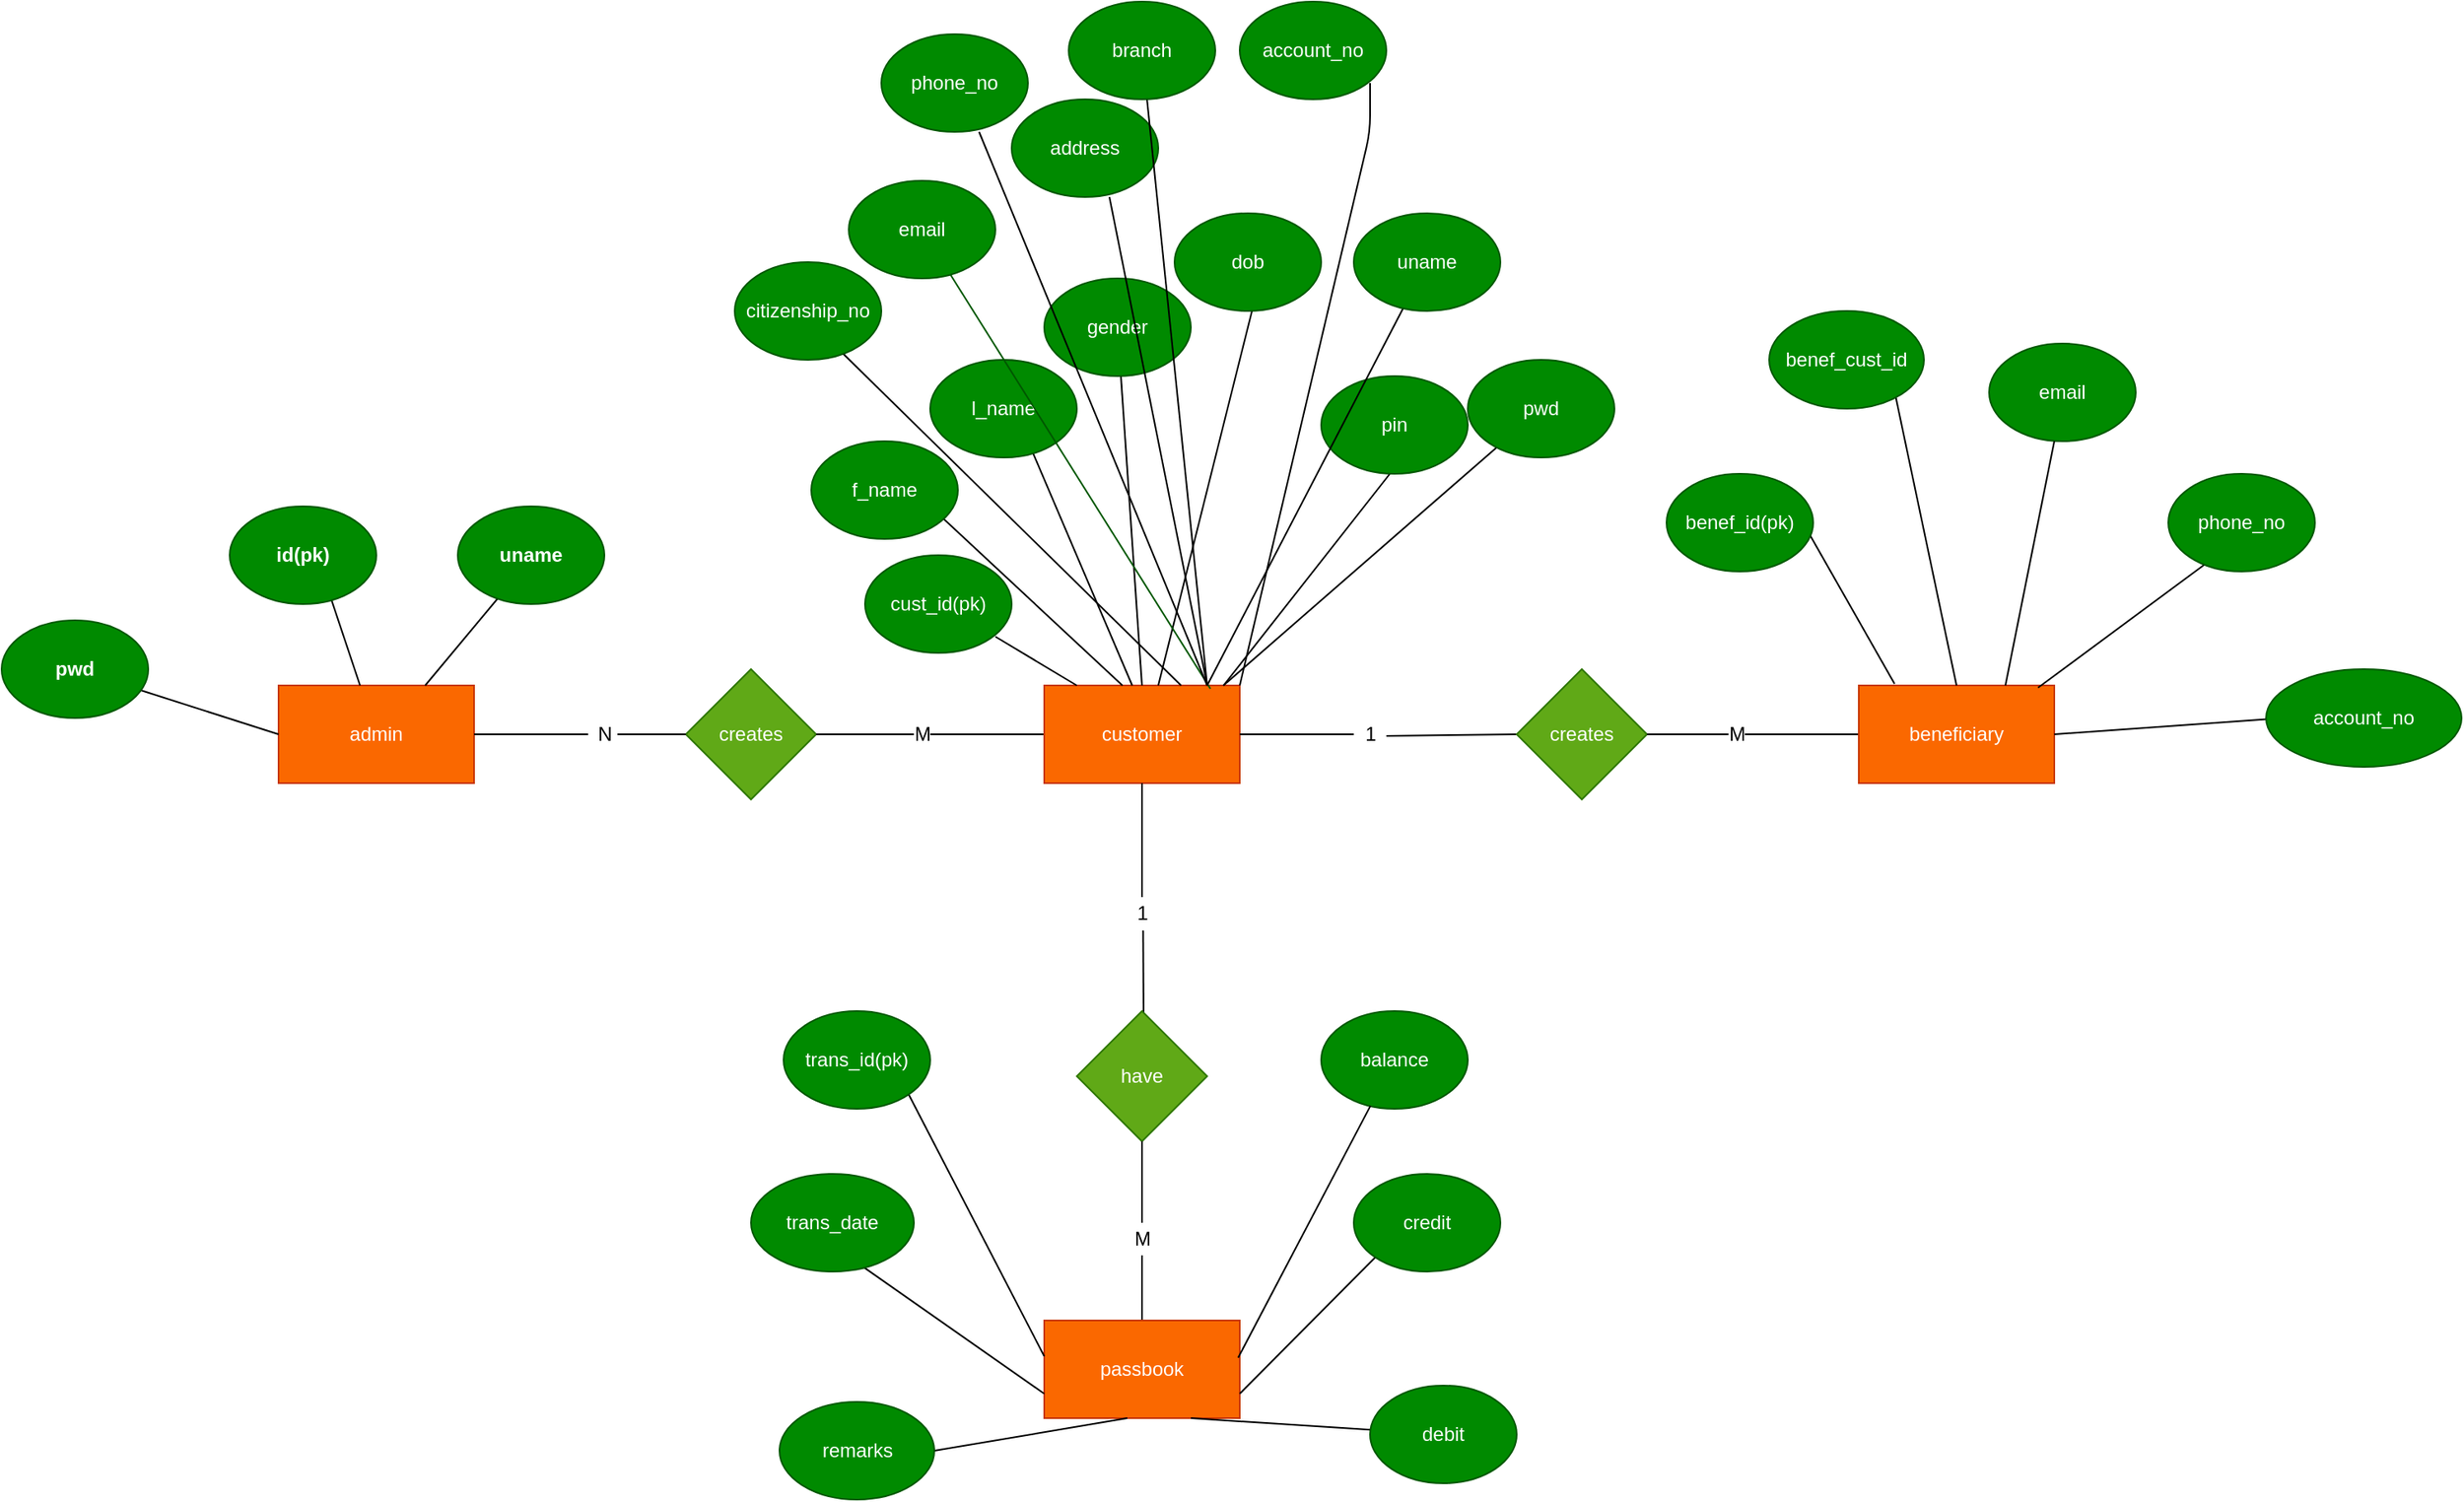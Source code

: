<mxfile version="13.6.4" type="device"><diagram id="WlPWT583VnB6tohDFdqJ" name="Page-1"><mxGraphModel dx="1967" dy="1655" grid="1" gridSize="10" guides="0" tooltips="1" connect="1" arrows="1" fold="1" page="1" pageScale="1" pageWidth="850" pageHeight="1100" math="0" shadow="0"><root><mxCell id="0"/><mxCell id="1" parent="0"/><mxCell id="b4pPH5HggKSGvBkbVyIG-15" value="admin" style="rounded=0;whiteSpace=wrap;html=1;fillColor=#fa6800;strokeColor=#C73500;fontColor=#ffffff;" vertex="1" parent="1"><mxGeometry x="-490" y="200" width="120" height="60" as="geometry"/></mxCell><mxCell id="b4pPH5HggKSGvBkbVyIG-16" value="" style="endArrow=none;html=1;" edge="1" parent="1"><mxGeometry width="50" height="50" relative="1" as="geometry"><mxPoint x="-400" y="200" as="sourcePoint"/><mxPoint x="-350" y="140" as="targetPoint"/></mxGeometry></mxCell><mxCell id="b4pPH5HggKSGvBkbVyIG-17" value="" style="endArrow=none;html=1;" edge="1" parent="1" target="b4pPH5HggKSGvBkbVyIG-15"><mxGeometry width="50" height="50" relative="1" as="geometry"><mxPoint x="-460" y="140" as="sourcePoint"/><mxPoint x="-60" y="280" as="targetPoint"/></mxGeometry></mxCell><mxCell id="b4pPH5HggKSGvBkbVyIG-18" value="&lt;b&gt;id(pk)&lt;/b&gt;" style="ellipse;whiteSpace=wrap;html=1;fillColor=#008a00;strokeColor=#005700;fontColor=#ffffff;" vertex="1" parent="1"><mxGeometry x="-520" y="90" width="90" height="60" as="geometry"/></mxCell><mxCell id="b4pPH5HggKSGvBkbVyIG-19" value="&lt;b&gt;uname&lt;/b&gt;" style="ellipse;whiteSpace=wrap;html=1;fillColor=#008a00;strokeColor=#005700;fontColor=#ffffff;" vertex="1" parent="1"><mxGeometry x="-380" y="90" width="90" height="60" as="geometry"/></mxCell><mxCell id="b4pPH5HggKSGvBkbVyIG-20" value="" style="endArrow=none;html=1;" edge="1" parent="1" target="b4pPH5HggKSGvBkbVyIG-21"><mxGeometry width="50" height="50" relative="1" as="geometry"><mxPoint x="-490" y="230" as="sourcePoint"/><mxPoint x="-490" y="223" as="targetPoint"/></mxGeometry></mxCell><mxCell id="b4pPH5HggKSGvBkbVyIG-21" value="&lt;b&gt;pwd&lt;/b&gt;" style="ellipse;whiteSpace=wrap;html=1;fillColor=#008a00;strokeColor=#005700;fontColor=#ffffff;" vertex="1" parent="1"><mxGeometry x="-660" y="160" width="90" height="60" as="geometry"/></mxCell><mxCell id="b4pPH5HggKSGvBkbVyIG-22" value="creates" style="rhombus;whiteSpace=wrap;html=1;strokeColor=#2D7600;fillColor=#60a917;fontColor=#ffffff;" vertex="1" parent="1"><mxGeometry x="-240" y="190" width="80" height="80" as="geometry"/></mxCell><mxCell id="b4pPH5HggKSGvBkbVyIG-23" value="" style="endArrow=none;html=1;exitX=1;exitY=0.5;exitDx=0;exitDy=0;" edge="1" parent="1" source="b4pPH5HggKSGvBkbVyIG-15"><mxGeometry width="50" height="50" relative="1" as="geometry"><mxPoint x="-230" y="340" as="sourcePoint"/><mxPoint x="-300" y="230" as="targetPoint"/></mxGeometry></mxCell><mxCell id="b4pPH5HggKSGvBkbVyIG-24" value="N" style="text;html=1;align=center;verticalAlign=middle;resizable=0;points=[];autosize=1;" vertex="1" parent="1"><mxGeometry x="-300" y="220" width="20" height="20" as="geometry"/></mxCell><mxCell id="b4pPH5HggKSGvBkbVyIG-25" value="" style="endArrow=none;html=1;entryX=0;entryY=0.5;entryDx=0;entryDy=0;" edge="1" parent="1" target="b4pPH5HggKSGvBkbVyIG-22"><mxGeometry width="50" height="50" relative="1" as="geometry"><mxPoint x="-282" y="230" as="sourcePoint"/><mxPoint x="-180" y="290" as="targetPoint"/></mxGeometry></mxCell><mxCell id="b4pPH5HggKSGvBkbVyIG-26" value="" style="endArrow=none;html=1;exitX=1;exitY=0.5;exitDx=0;exitDy=0;" edge="1" parent="1" source="b4pPH5HggKSGvBkbVyIG-22"><mxGeometry width="50" height="50" relative="1" as="geometry"><mxPoint x="-360" y="340" as="sourcePoint"/><mxPoint x="-100" y="230" as="targetPoint"/></mxGeometry></mxCell><mxCell id="b4pPH5HggKSGvBkbVyIG-27" value="M" style="text;html=1;align=center;verticalAlign=middle;resizable=0;points=[];autosize=1;" vertex="1" parent="1"><mxGeometry x="-110" y="220" width="30" height="20" as="geometry"/></mxCell><mxCell id="b4pPH5HggKSGvBkbVyIG-28" value="" style="endArrow=none;html=1;" edge="1" parent="1"><mxGeometry width="50" height="50" relative="1" as="geometry"><mxPoint x="-90" y="230" as="sourcePoint"/><mxPoint y="230" as="targetPoint"/><Array as="points"/></mxGeometry></mxCell><mxCell id="b4pPH5HggKSGvBkbVyIG-30" value="customer" style="rounded=0;whiteSpace=wrap;html=1;strokeColor=#C73500;fillColor=#fa6800;fontColor=#ffffff;" vertex="1" parent="1"><mxGeometry x="-20" y="200" width="120" height="60" as="geometry"/></mxCell><mxCell id="b4pPH5HggKSGvBkbVyIG-32" value="" style="endArrow=none;html=1;" edge="1" parent="1"><mxGeometry width="50" height="50" relative="1" as="geometry"><mxPoint y="200" as="sourcePoint"/><mxPoint x="-50" y="170" as="targetPoint"/></mxGeometry></mxCell><mxCell id="b4pPH5HggKSGvBkbVyIG-33" value="cust_id(pk)" style="ellipse;whiteSpace=wrap;html=1;strokeColor=#005700;fillColor=#008a00;fontColor=#ffffff;" vertex="1" parent="1"><mxGeometry x="-130" y="120" width="90" height="60" as="geometry"/></mxCell><mxCell id="b4pPH5HggKSGvBkbVyIG-34" value="" style="endArrow=none;html=1;" edge="1" parent="1"><mxGeometry width="50" height="50" relative="1" as="geometry"><mxPoint x="-90" y="90" as="sourcePoint"/><mxPoint x="28" y="200" as="targetPoint"/></mxGeometry></mxCell><mxCell id="b4pPH5HggKSGvBkbVyIG-35" value="f_name" style="ellipse;whiteSpace=wrap;html=1;strokeColor=#005700;fillColor=#008a00;fontColor=#ffffff;" vertex="1" parent="1"><mxGeometry x="-163" y="50" width="90" height="60" as="geometry"/></mxCell><mxCell id="b4pPH5HggKSGvBkbVyIG-36" value="" style="endArrow=none;html=1;" edge="1" parent="1"><mxGeometry width="50" height="50" relative="1" as="geometry"><mxPoint x="34" y="200" as="sourcePoint"/><mxPoint x="-30" y="50" as="targetPoint"/></mxGeometry></mxCell><mxCell id="b4pPH5HggKSGvBkbVyIG-37" value="l_name" style="ellipse;whiteSpace=wrap;html=1;strokeColor=#005700;fillColor=#008a00;fontColor=#ffffff;" vertex="1" parent="1"><mxGeometry x="-90" width="90" height="60" as="geometry"/></mxCell><mxCell id="b4pPH5HggKSGvBkbVyIG-38" value="" style="endArrow=none;html=1;exitX=0.5;exitY=0;exitDx=0;exitDy=0;" edge="1" parent="1" source="b4pPH5HggKSGvBkbVyIG-30" target="b4pPH5HggKSGvBkbVyIG-39"><mxGeometry width="50" height="50" relative="1" as="geometry"><mxPoint x="-360" y="270" as="sourcePoint"/><mxPoint x="60" y="90" as="targetPoint"/></mxGeometry></mxCell><mxCell id="b4pPH5HggKSGvBkbVyIG-39" value="gender" style="ellipse;whiteSpace=wrap;html=1;fillColor=#008a00;strokeColor=#005700;fontColor=#ffffff;" vertex="1" parent="1"><mxGeometry x="-20" y="-50" width="90" height="60" as="geometry"/></mxCell><mxCell id="b4pPH5HggKSGvBkbVyIG-40" value="" style="endArrow=none;html=1;" edge="1" parent="1"><mxGeometry width="50" height="50" relative="1" as="geometry"><mxPoint x="110" y="-40" as="sourcePoint"/><mxPoint x="50" y="200" as="targetPoint"/></mxGeometry></mxCell><mxCell id="b4pPH5HggKSGvBkbVyIG-41" value="dob" style="ellipse;whiteSpace=wrap;html=1;strokeColor=#005700;fillColor=#008a00;fontColor=#ffffff;" vertex="1" parent="1"><mxGeometry x="60" y="-90" width="90" height="60" as="geometry"/></mxCell><mxCell id="b4pPH5HggKSGvBkbVyIG-42" value="" style="endArrow=none;html=1;" edge="1" parent="1"><mxGeometry width="50" height="50" relative="1" as="geometry"><mxPoint x="-160" y="-20" as="sourcePoint"/><mxPoint x="64" y="200" as="targetPoint"/></mxGeometry></mxCell><mxCell id="b4pPH5HggKSGvBkbVyIG-43" value="citizenship_no" style="ellipse;whiteSpace=wrap;html=1;strokeColor=#005700;fillColor=#008a00;fontColor=#ffffff;" vertex="1" parent="1"><mxGeometry x="-210" y="-60" width="90" height="60" as="geometry"/></mxCell><mxCell id="b4pPH5HggKSGvBkbVyIG-44" value="" style="endArrow=none;html=1;exitX=0.85;exitY=0.033;exitDx=0;exitDy=0;exitPerimeter=0;fillColor=#008a00;strokeColor=#005700;" edge="1" parent="1" source="b4pPH5HggKSGvBkbVyIG-30" target="b4pPH5HggKSGvBkbVyIG-45"><mxGeometry width="50" height="50" relative="1" as="geometry"><mxPoint x="-70" y="-70" as="sourcePoint"/><mxPoint x="80" y="200" as="targetPoint"/></mxGeometry></mxCell><mxCell id="b4pPH5HggKSGvBkbVyIG-45" value="email" style="ellipse;whiteSpace=wrap;html=1;fillColor=#008a00;strokeColor=#005700;fontColor=#ffffff;" vertex="1" parent="1"><mxGeometry x="-140" y="-110" width="90" height="60" as="geometry"/></mxCell><mxCell id="b4pPH5HggKSGvBkbVyIG-51" value="" style="endArrow=none;html=1;" edge="1" parent="1"><mxGeometry width="50" height="50" relative="1" as="geometry"><mxPoint x="80" y="200" as="sourcePoint"/><mxPoint x="-60" y="-140" as="targetPoint"/></mxGeometry></mxCell><mxCell id="b4pPH5HggKSGvBkbVyIG-52" value="phone_no" style="ellipse;whiteSpace=wrap;html=1;strokeColor=#005700;fillColor=#008a00;fontColor=#ffffff;" vertex="1" parent="1"><mxGeometry x="-120" y="-200" width="90" height="60" as="geometry"/></mxCell><mxCell id="b4pPH5HggKSGvBkbVyIG-53" value="address" style="ellipse;whiteSpace=wrap;html=1;strokeColor=#005700;fillColor=#008a00;fontColor=#ffffff;" vertex="1" parent="1"><mxGeometry x="-40" y="-160" width="90" height="60" as="geometry"/></mxCell><mxCell id="b4pPH5HggKSGvBkbVyIG-54" value="" style="endArrow=none;html=1;" edge="1" parent="1"><mxGeometry width="50" height="50" relative="1" as="geometry"><mxPoint x="80" y="200" as="sourcePoint"/><mxPoint x="20" y="-100" as="targetPoint"/></mxGeometry></mxCell><mxCell id="b4pPH5HggKSGvBkbVyIG-55" value="" style="endArrow=none;html=1;" edge="1" parent="1" target="b4pPH5HggKSGvBkbVyIG-56"><mxGeometry width="50" height="50" relative="1" as="geometry"><mxPoint x="80" y="200" as="sourcePoint"/><mxPoint x="90" y="-110" as="targetPoint"/></mxGeometry></mxCell><mxCell id="b4pPH5HggKSGvBkbVyIG-56" value="branch" style="ellipse;whiteSpace=wrap;html=1;fillColor=#008a00;strokeColor=#005700;fontColor=#ffffff;" vertex="1" parent="1"><mxGeometry x="-5" y="-220" width="90" height="60" as="geometry"/></mxCell><mxCell id="b4pPH5HggKSGvBkbVyIG-57" value="" style="endArrow=none;html=1;exitX=1;exitY=0;exitDx=0;exitDy=0;" edge="1" parent="1" source="b4pPH5HggKSGvBkbVyIG-30"><mxGeometry width="50" height="50" relative="1" as="geometry"><mxPoint x="-360" y="50" as="sourcePoint"/><mxPoint x="180" y="-170" as="targetPoint"/><Array as="points"><mxPoint x="180" y="-140"/></Array></mxGeometry></mxCell><mxCell id="b4pPH5HggKSGvBkbVyIG-58" value="account_no" style="ellipse;whiteSpace=wrap;html=1;strokeColor=#005700;fillColor=#008a00;fontColor=#ffffff;" vertex="1" parent="1"><mxGeometry x="100" y="-220" width="90" height="60" as="geometry"/></mxCell><mxCell id="b4pPH5HggKSGvBkbVyIG-59" value="" style="endArrow=none;html=1;exitX=0.917;exitY=0;exitDx=0;exitDy=0;exitPerimeter=0;" edge="1" parent="1" source="b4pPH5HggKSGvBkbVyIG-30"><mxGeometry width="50" height="50" relative="1" as="geometry"><mxPoint x="-90" y="50" as="sourcePoint"/><mxPoint x="200" y="60" as="targetPoint"/></mxGeometry></mxCell><mxCell id="b4pPH5HggKSGvBkbVyIG-60" value="pin" style="ellipse;whiteSpace=wrap;html=1;strokeColor=#005700;fillColor=#008a00;fontColor=#ffffff;" vertex="1" parent="1"><mxGeometry x="150" y="10" width="90" height="60" as="geometry"/></mxCell><mxCell id="b4pPH5HggKSGvBkbVyIG-61" value="" style="endArrow=none;html=1;" edge="1" parent="1" target="b4pPH5HggKSGvBkbVyIG-62"><mxGeometry width="50" height="50" relative="1" as="geometry"><mxPoint x="80" y="200" as="sourcePoint"/><mxPoint x="210" y="-70" as="targetPoint"/></mxGeometry></mxCell><mxCell id="b4pPH5HggKSGvBkbVyIG-62" value="uname" style="ellipse;whiteSpace=wrap;html=1;fillColor=#008a00;strokeColor=#005700;fontColor=#ffffff;" vertex="1" parent="1"><mxGeometry x="170" y="-90" width="90" height="60" as="geometry"/></mxCell><mxCell id="b4pPH5HggKSGvBkbVyIG-63" value="" style="endArrow=none;html=1;" edge="1" parent="1" target="b4pPH5HggKSGvBkbVyIG-64"><mxGeometry width="50" height="50" relative="1" as="geometry"><mxPoint x="90" y="200" as="sourcePoint"/><mxPoint x="280" y="30" as="targetPoint"/></mxGeometry></mxCell><mxCell id="b4pPH5HggKSGvBkbVyIG-64" value="pwd" style="ellipse;whiteSpace=wrap;html=1;fillColor=#008a00;strokeColor=#005700;fontColor=#ffffff;" vertex="1" parent="1"><mxGeometry x="240" width="90" height="60" as="geometry"/></mxCell><mxCell id="b4pPH5HggKSGvBkbVyIG-65" value="" style="endArrow=none;html=1;exitX=1;exitY=0.5;exitDx=0;exitDy=0;" edge="1" parent="1" source="b4pPH5HggKSGvBkbVyIG-30"><mxGeometry width="50" height="50" relative="1" as="geometry"><mxPoint x="-90" y="170" as="sourcePoint"/><mxPoint x="170" y="230" as="targetPoint"/></mxGeometry></mxCell><mxCell id="b4pPH5HggKSGvBkbVyIG-66" value="1" style="text;html=1;align=center;verticalAlign=middle;resizable=0;points=[];autosize=1;" vertex="1" parent="1"><mxGeometry x="170" y="220" width="20" height="20" as="geometry"/></mxCell><mxCell id="b4pPH5HggKSGvBkbVyIG-68" value="" style="endArrow=none;html=1;entryX=1;entryY=0.55;entryDx=0;entryDy=0;entryPerimeter=0;" edge="1" parent="1" target="b4pPH5HggKSGvBkbVyIG-66"><mxGeometry width="50" height="50" relative="1" as="geometry"><mxPoint x="270" y="230" as="sourcePoint"/><mxPoint x="170" y="370" as="targetPoint"/></mxGeometry></mxCell><mxCell id="b4pPH5HggKSGvBkbVyIG-69" value="creates" style="rhombus;whiteSpace=wrap;html=1;strokeColor=#2D7600;fillColor=#60a917;fontColor=#ffffff;" vertex="1" parent="1"><mxGeometry x="270" y="190" width="80" height="80" as="geometry"/></mxCell><mxCell id="b4pPH5HggKSGvBkbVyIG-70" value="" style="endArrow=none;html=1;exitX=1;exitY=0.5;exitDx=0;exitDy=0;" edge="1" parent="1" source="b4pPH5HggKSGvBkbVyIG-69"><mxGeometry width="50" height="50" relative="1" as="geometry"><mxPoint x="-90" y="260" as="sourcePoint"/><mxPoint x="400" y="230" as="targetPoint"/></mxGeometry></mxCell><mxCell id="b4pPH5HggKSGvBkbVyIG-71" value="M" style="text;html=1;align=center;verticalAlign=middle;resizable=0;points=[];autosize=1;" vertex="1" parent="1"><mxGeometry x="390" y="220" width="30" height="20" as="geometry"/></mxCell><mxCell id="b4pPH5HggKSGvBkbVyIG-72" value="" style="endArrow=none;html=1;" edge="1" parent="1"><mxGeometry width="50" height="50" relative="1" as="geometry"><mxPoint x="410" y="230" as="sourcePoint"/><mxPoint x="480" y="230" as="targetPoint"/></mxGeometry></mxCell><mxCell id="b4pPH5HggKSGvBkbVyIG-74" value="beneficiary" style="rounded=0;whiteSpace=wrap;html=1;strokeColor=#C73500;fillColor=#fa6800;fontColor=#ffffff;" vertex="1" parent="1"><mxGeometry x="480" y="200" width="120" height="60" as="geometry"/></mxCell><mxCell id="b4pPH5HggKSGvBkbVyIG-75" value="" style="endArrow=none;html=1;exitX=0.183;exitY=-0.017;exitDx=0;exitDy=0;exitPerimeter=0;" edge="1" parent="1" source="b4pPH5HggKSGvBkbVyIG-74"><mxGeometry width="50" height="50" relative="1" as="geometry"><mxPoint x="360" y="140" as="sourcePoint"/><mxPoint x="440" y="90" as="targetPoint"/></mxGeometry></mxCell><mxCell id="b4pPH5HggKSGvBkbVyIG-76" value="email" style="ellipse;whiteSpace=wrap;html=1;strokeColor=#005700;fillColor=#008a00;fontColor=#ffffff;" vertex="1" parent="1"><mxGeometry x="560" y="-10" width="90" height="60" as="geometry"/></mxCell><mxCell id="b4pPH5HggKSGvBkbVyIG-77" value="" style="endArrow=none;html=1;exitX=0.5;exitY=0;exitDx=0;exitDy=0;" edge="1" parent="1" source="b4pPH5HggKSGvBkbVyIG-74"><mxGeometry width="50" height="50" relative="1" as="geometry"><mxPoint x="360" y="140" as="sourcePoint"/><mxPoint x="500" y="10" as="targetPoint"/></mxGeometry></mxCell><mxCell id="b4pPH5HggKSGvBkbVyIG-78" value="benef_cust_id" style="ellipse;whiteSpace=wrap;html=1;strokeColor=#005700;fillColor=#008a00;fontColor=#ffffff;" vertex="1" parent="1"><mxGeometry x="425" y="-30" width="95" height="60" as="geometry"/></mxCell><mxCell id="b4pPH5HggKSGvBkbVyIG-79" value="" style="endArrow=none;html=1;exitX=0.75;exitY=0;exitDx=0;exitDy=0;" edge="1" parent="1" source="b4pPH5HggKSGvBkbVyIG-74"><mxGeometry width="50" height="50" relative="1" as="geometry"><mxPoint x="360" y="140" as="sourcePoint"/><mxPoint x="600" y="50" as="targetPoint"/></mxGeometry></mxCell><mxCell id="b4pPH5HggKSGvBkbVyIG-80" value="benef_id(pk)" style="ellipse;whiteSpace=wrap;html=1;strokeColor=#005700;fillColor=#008a00;fontColor=#ffffff;" vertex="1" parent="1"><mxGeometry x="362" y="70" width="90" height="60" as="geometry"/></mxCell><mxCell id="b4pPH5HggKSGvBkbVyIG-81" value="" style="endArrow=none;html=1;exitX=0.917;exitY=0.023;exitDx=0;exitDy=0;exitPerimeter=0;" edge="1" parent="1" source="b4pPH5HggKSGvBkbVyIG-74"><mxGeometry width="50" height="50" relative="1" as="geometry"><mxPoint x="360" y="140" as="sourcePoint"/><mxPoint x="700" y="120" as="targetPoint"/></mxGeometry></mxCell><mxCell id="b4pPH5HggKSGvBkbVyIG-82" value="phone_no" style="ellipse;whiteSpace=wrap;html=1;strokeColor=#005700;fillColor=#008a00;fontColor=#ffffff;" vertex="1" parent="1"><mxGeometry x="670" y="70" width="90" height="60" as="geometry"/></mxCell><mxCell id="b4pPH5HggKSGvBkbVyIG-83" value="" style="endArrow=none;html=1;exitX=1;exitY=0.5;exitDx=0;exitDy=0;" edge="1" parent="1" source="b4pPH5HggKSGvBkbVyIG-74"><mxGeometry width="50" height="50" relative="1" as="geometry"><mxPoint x="560" y="190" as="sourcePoint"/><mxPoint x="740" y="220" as="targetPoint"/></mxGeometry></mxCell><mxCell id="b4pPH5HggKSGvBkbVyIG-84" value="account_no" style="ellipse;whiteSpace=wrap;html=1;strokeColor=#005700;fillColor=#008a00;fontColor=#ffffff;" vertex="1" parent="1"><mxGeometry x="730" y="190" width="120" height="60" as="geometry"/></mxCell><mxCell id="b4pPH5HggKSGvBkbVyIG-85" value="" style="endArrow=none;html=1;exitX=0.5;exitY=1;exitDx=0;exitDy=0;" edge="1" parent="1" source="b4pPH5HggKSGvBkbVyIG-30"><mxGeometry width="50" height="50" relative="1" as="geometry"><mxPoint x="250" y="370" as="sourcePoint"/><mxPoint x="40" y="330" as="targetPoint"/></mxGeometry></mxCell><mxCell id="b4pPH5HggKSGvBkbVyIG-86" value="1" style="text;html=1;align=center;verticalAlign=middle;resizable=0;points=[];autosize=1;" vertex="1" parent="1"><mxGeometry x="30" y="330" width="20" height="20" as="geometry"/></mxCell><mxCell id="b4pPH5HggKSGvBkbVyIG-87" value="" style="endArrow=none;html=1;entryX=0.535;entryY=1.024;entryDx=0;entryDy=0;entryPerimeter=0;" edge="1" parent="1" target="b4pPH5HggKSGvBkbVyIG-86"><mxGeometry width="50" height="50" relative="1" as="geometry"><mxPoint x="41" y="410" as="sourcePoint"/><mxPoint x="300" y="320" as="targetPoint"/></mxGeometry></mxCell><mxCell id="b4pPH5HggKSGvBkbVyIG-88" value="have" style="rhombus;whiteSpace=wrap;html=1;strokeColor=#2D7600;fillColor=#60a917;fontColor=#ffffff;" vertex="1" parent="1"><mxGeometry y="400" width="80" height="80" as="geometry"/></mxCell><mxCell id="b4pPH5HggKSGvBkbVyIG-90" value="" style="endArrow=none;html=1;entryX=0.5;entryY=1;entryDx=0;entryDy=0;" edge="1" parent="1" target="b4pPH5HggKSGvBkbVyIG-88"><mxGeometry width="50" height="50" relative="1" as="geometry"><mxPoint x="40" y="530" as="sourcePoint"/><mxPoint x="230" y="520" as="targetPoint"/></mxGeometry></mxCell><mxCell id="b4pPH5HggKSGvBkbVyIG-91" value="M" style="text;html=1;align=center;verticalAlign=middle;resizable=0;points=[];autosize=1;" vertex="1" parent="1"><mxGeometry x="25" y="530" width="30" height="20" as="geometry"/></mxCell><mxCell id="b4pPH5HggKSGvBkbVyIG-92" value="" style="endArrow=none;html=1;" edge="1" parent="1" target="b4pPH5HggKSGvBkbVyIG-91"><mxGeometry width="50" height="50" relative="1" as="geometry"><mxPoint x="40" y="590" as="sourcePoint"/><mxPoint x="230" y="520" as="targetPoint"/></mxGeometry></mxCell><mxCell id="b4pPH5HggKSGvBkbVyIG-93" value="passbook" style="rounded=0;whiteSpace=wrap;html=1;strokeColor=#C73500;fillColor=#fa6800;fontColor=#ffffff;" vertex="1" parent="1"><mxGeometry x="-20" y="590" width="120" height="60" as="geometry"/></mxCell><mxCell id="b4pPH5HggKSGvBkbVyIG-95" value="" style="endArrow=none;html=1;exitX=1;exitY=1;exitDx=0;exitDy=0;" edge="1" parent="1" source="b4pPH5HggKSGvBkbVyIG-96"><mxGeometry width="50" height="50" relative="1" as="geometry"><mxPoint x="-110" y="600" as="sourcePoint"/><mxPoint x="-20" y="612" as="targetPoint"/></mxGeometry></mxCell><mxCell id="b4pPH5HggKSGvBkbVyIG-96" value="trans_id(pk)" style="ellipse;whiteSpace=wrap;html=1;strokeColor=#005700;fillColor=#008a00;fontColor=#ffffff;" vertex="1" parent="1"><mxGeometry x="-180" y="400" width="90" height="60" as="geometry"/></mxCell><mxCell id="b4pPH5HggKSGvBkbVyIG-97" value="" style="endArrow=none;html=1;entryX=0;entryY=0.75;entryDx=0;entryDy=0;exitX=0.681;exitY=0.943;exitDx=0;exitDy=0;exitPerimeter=0;" edge="1" parent="1" source="b4pPH5HggKSGvBkbVyIG-98" target="b4pPH5HggKSGvBkbVyIG-93"><mxGeometry width="50" height="50" relative="1" as="geometry"><mxPoint x="-80" y="670" as="sourcePoint"/><mxPoint x="-20" y="660" as="targetPoint"/></mxGeometry></mxCell><mxCell id="b4pPH5HggKSGvBkbVyIG-98" value="trans_date" style="ellipse;whiteSpace=wrap;html=1;strokeColor=#005700;fillColor=#008a00;fontColor=#ffffff;" vertex="1" parent="1"><mxGeometry x="-200" y="500" width="100" height="60" as="geometry"/></mxCell><mxCell id="b4pPH5HggKSGvBkbVyIG-99" value="" style="endArrow=none;html=1;entryX=1;entryY=0.5;entryDx=0;entryDy=0;" edge="1" parent="1" target="b4pPH5HggKSGvBkbVyIG-100"><mxGeometry width="50" height="50" relative="1" as="geometry"><mxPoint x="31" y="650" as="sourcePoint"/><mxPoint x="10" y="720" as="targetPoint"/></mxGeometry></mxCell><mxCell id="b4pPH5HggKSGvBkbVyIG-100" value="remarks" style="ellipse;whiteSpace=wrap;html=1;strokeColor=#005700;fillColor=#008a00;fontColor=#ffffff;" vertex="1" parent="1"><mxGeometry x="-182.5" y="640" width="95" height="60" as="geometry"/></mxCell><mxCell id="b4pPH5HggKSGvBkbVyIG-101" value="" style="endArrow=none;html=1;exitX=0.75;exitY=1;exitDx=0;exitDy=0;" edge="1" parent="1" source="b4pPH5HggKSGvBkbVyIG-93" target="b4pPH5HggKSGvBkbVyIG-102"><mxGeometry width="50" height="50" relative="1" as="geometry"><mxPoint x="-210" y="550" as="sourcePoint"/><mxPoint x="130" y="720" as="targetPoint"/></mxGeometry></mxCell><mxCell id="b4pPH5HggKSGvBkbVyIG-102" value="debit" style="ellipse;whiteSpace=wrap;html=1;fillColor=#008a00;strokeColor=#005700;fontColor=#ffffff;" vertex="1" parent="1"><mxGeometry x="180" y="630" width="90" height="60" as="geometry"/></mxCell><mxCell id="b4pPH5HggKSGvBkbVyIG-103" value="" style="endArrow=none;html=1;exitX=1;exitY=0.75;exitDx=0;exitDy=0;entryX=0;entryY=1;entryDx=0;entryDy=0;" edge="1" parent="1" source="b4pPH5HggKSGvBkbVyIG-93" target="b4pPH5HggKSGvBkbVyIG-104"><mxGeometry width="50" height="50" relative="1" as="geometry"><mxPoint x="-210" y="550" as="sourcePoint"/><mxPoint x="200" y="660" as="targetPoint"/></mxGeometry></mxCell><mxCell id="b4pPH5HggKSGvBkbVyIG-104" value="credit" style="ellipse;whiteSpace=wrap;html=1;strokeColor=#005700;fillColor=#008a00;fontColor=#ffffff;" vertex="1" parent="1"><mxGeometry x="170" y="500" width="90" height="60" as="geometry"/></mxCell><mxCell id="b4pPH5HggKSGvBkbVyIG-106" value="&lt;span style=&quot;font-size: 12px&quot;&gt;balance&lt;/span&gt;" style="ellipse;whiteSpace=wrap;html=1;strokeColor=#005700;fillColor=#008a00;fontColor=#ffffff;" vertex="1" parent="1"><mxGeometry x="150" y="400" width="90" height="60" as="geometry"/></mxCell><mxCell id="b4pPH5HggKSGvBkbVyIG-107" value="" style="endArrow=none;html=1;exitX=0.992;exitY=0.381;exitDx=0;exitDy=0;exitPerimeter=0;" edge="1" parent="1" source="b4pPH5HggKSGvBkbVyIG-93" target="b4pPH5HggKSGvBkbVyIG-106"><mxGeometry width="50" height="50" relative="1" as="geometry"><mxPoint x="99.04" y="612.86" as="sourcePoint"/><mxPoint x="270" y="590" as="targetPoint"/></mxGeometry></mxCell></root></mxGraphModel></diagram></mxfile>